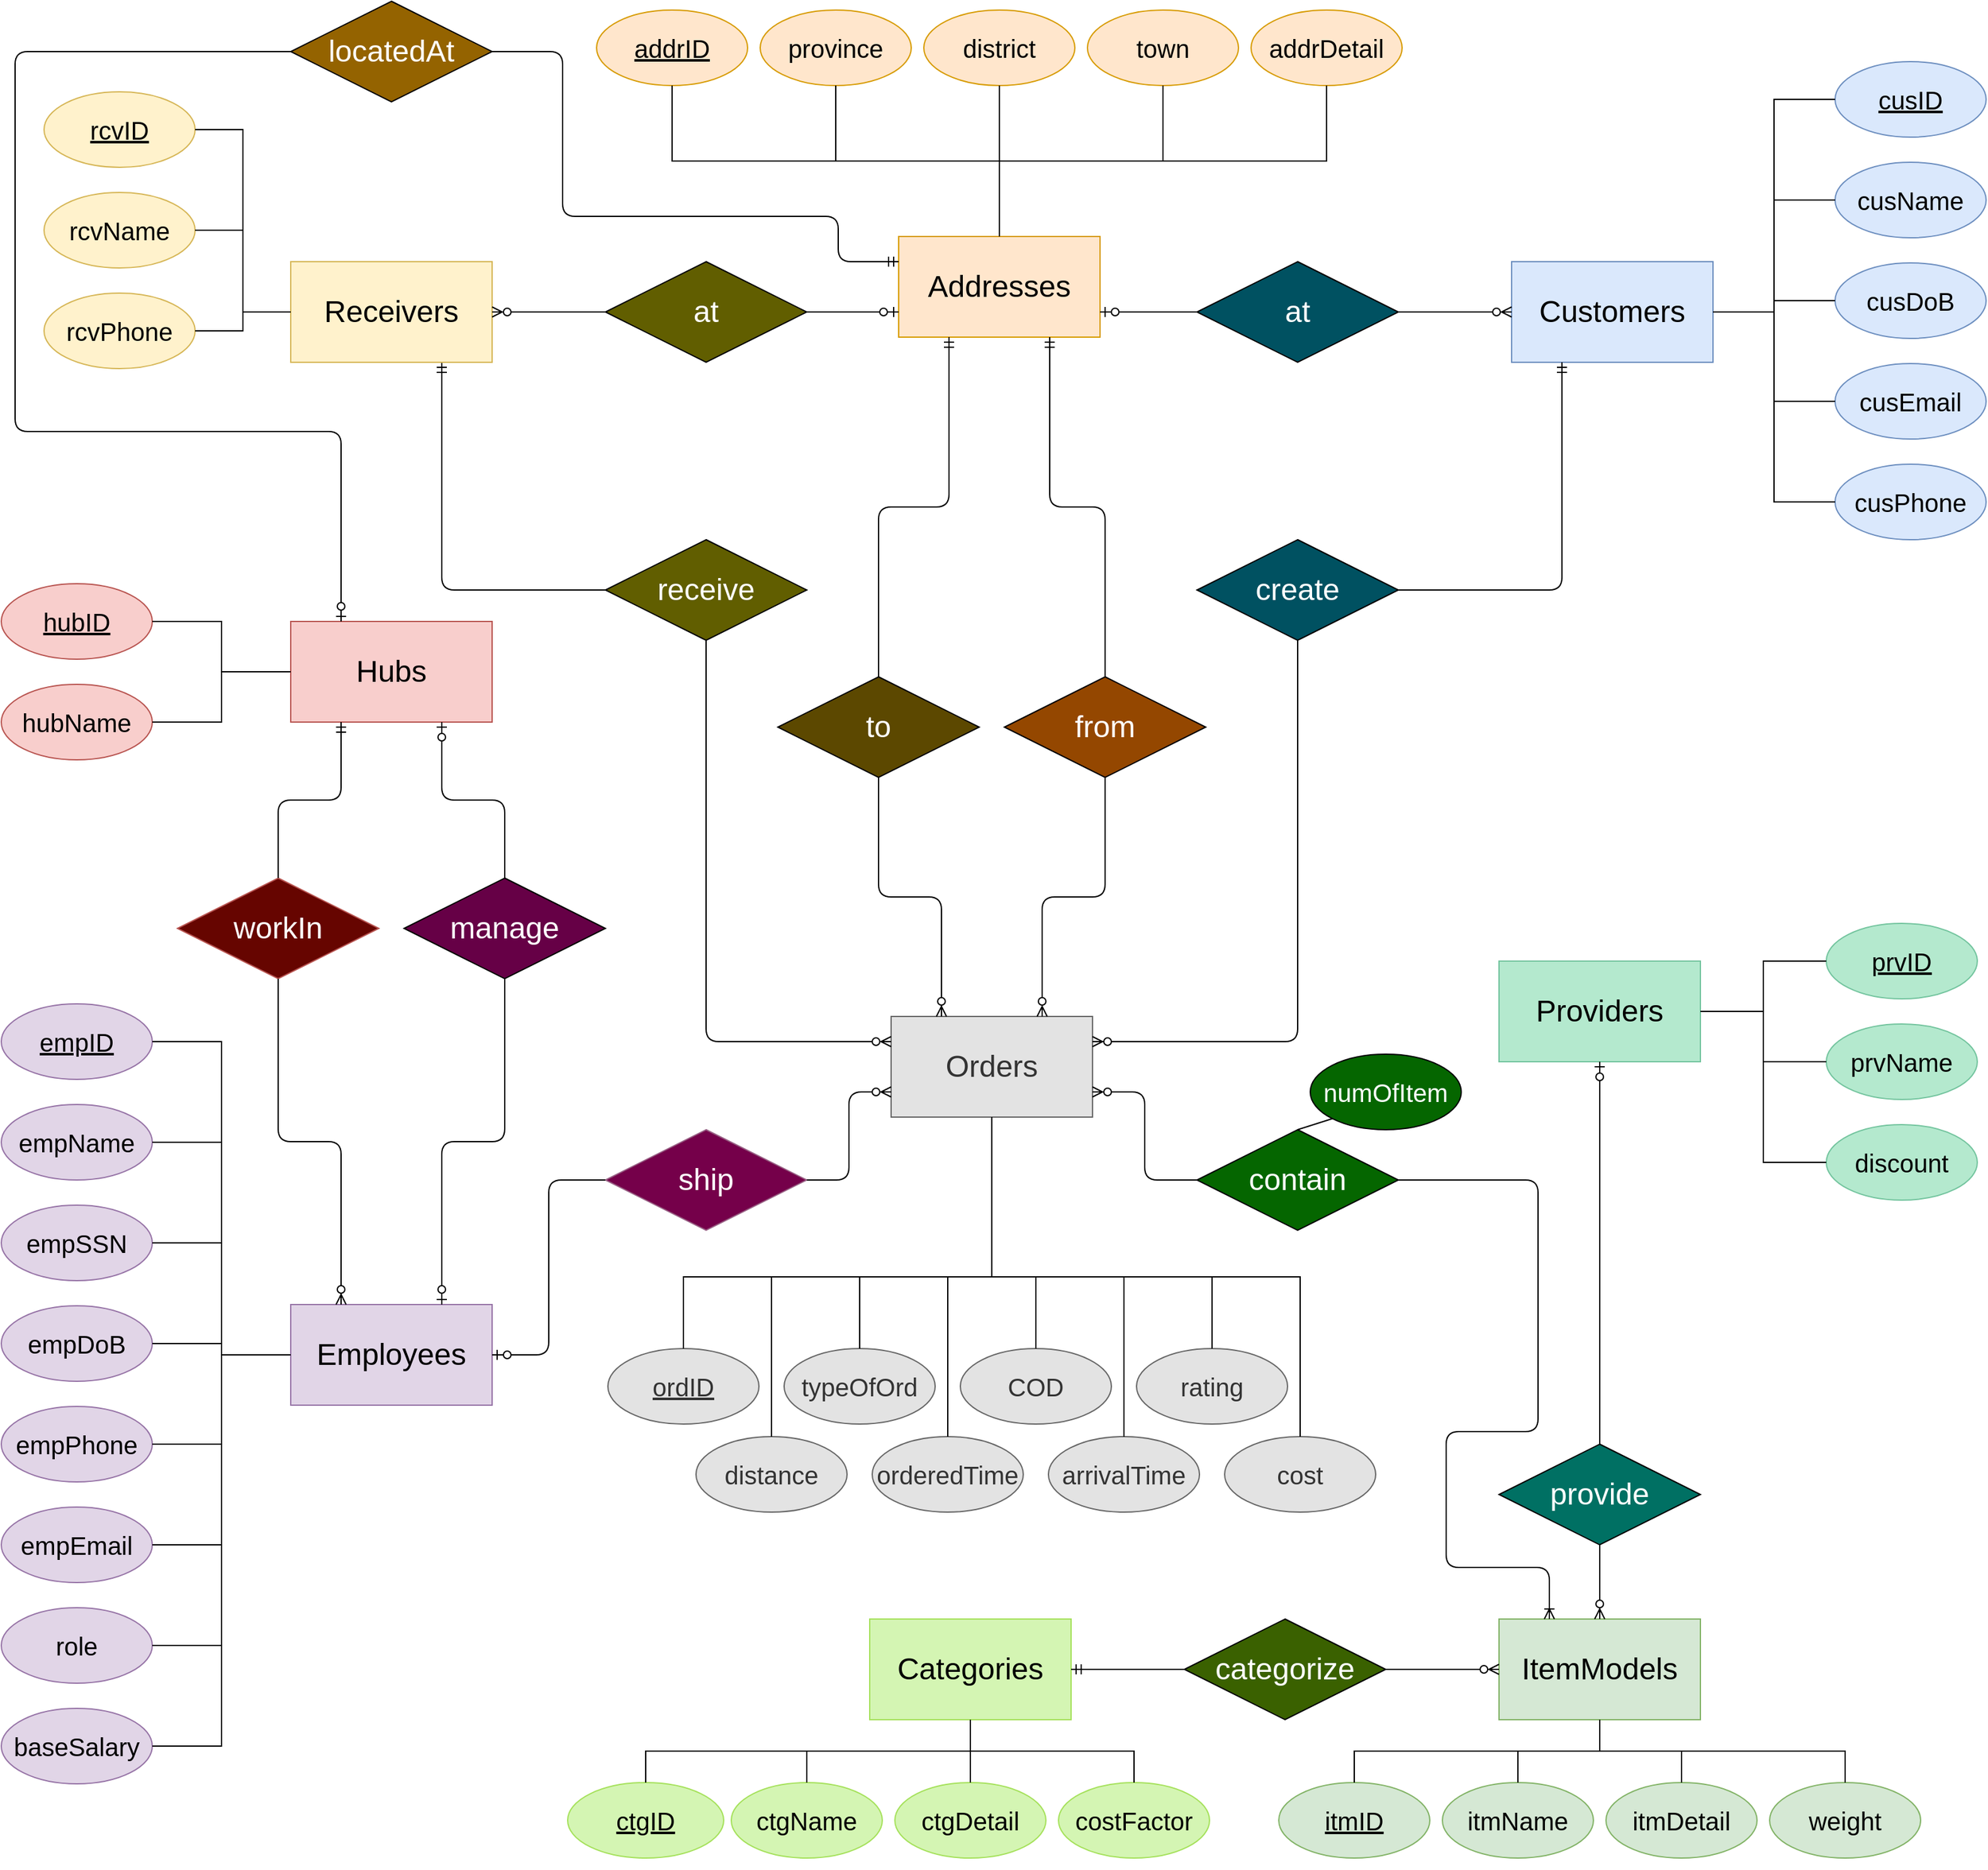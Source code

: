 <mxfile version="24.7.1" type="device">
  <diagram name="Trang-1" id="8pO1eYkl1uxWZ-bhuEgF">
    <mxGraphModel dx="1050" dy="557" grid="0" gridSize="18" guides="1" tooltips="1" connect="1" arrows="1" fold="1" page="1" pageScale="1" pageWidth="1654" pageHeight="2000" math="0" shadow="0">
      <root>
        <mxCell id="0" />
        <mxCell id="1" parent="0" />
        <mxCell id="BjlUL1ZoS8g2QZXqeRwa-2" value="Hubs" style="whiteSpace=wrap;html=1;align=center;fontSize=24;fillColor=#f8cecc;strokeColor=#b85450;" parent="1" vertex="1">
          <mxGeometry x="270" y="646" width="160" height="80" as="geometry" />
        </mxCell>
        <mxCell id="BjlUL1ZoS8g2QZXqeRwa-3" value="Employees" style="whiteSpace=wrap;html=1;align=center;fontSize=24;fillColor=#e1d5e7;strokeColor=#9673a6;" parent="1" vertex="1">
          <mxGeometry x="270" y="1189" width="160" height="80" as="geometry" />
        </mxCell>
        <mxCell id="BjlUL1ZoS8g2QZXqeRwa-5" value="manage" style="shape=rhombus;perimeter=rhombusPerimeter;whiteSpace=wrap;html=1;align=center;fontSize=24;gradientColor=none;fontColor=#ffffff;fillColor=#660046;" parent="1" vertex="1">
          <mxGeometry x="360" y="850" width="160" height="80" as="geometry" />
        </mxCell>
        <mxCell id="BjlUL1ZoS8g2QZXqeRwa-6" value="" style="edgeStyle=orthogonalEdgeStyle;fontSize=18;html=1;endArrow=ERzeroToOne;endFill=1;entryX=0.75;entryY=1;entryDx=0;entryDy=0;exitX=0.5;exitY=0;exitDx=0;exitDy=0;" parent="1" source="BjlUL1ZoS8g2QZXqeRwa-5" target="BjlUL1ZoS8g2QZXqeRwa-2" edge="1">
          <mxGeometry width="100" height="100" relative="1" as="geometry">
            <mxPoint x="346.5" y="183.07" as="sourcePoint" />
            <mxPoint x="485.5" y="399.57" as="targetPoint" />
          </mxGeometry>
        </mxCell>
        <mxCell id="BjlUL1ZoS8g2QZXqeRwa-7" value="workIn" style="shape=rhombus;perimeter=rhombusPerimeter;whiteSpace=wrap;html=1;align=center;fontSize=24;fillColor=#660500;gradientColor=none;strokeColor=#b85450;fontColor=#ffffff;" parent="1" vertex="1">
          <mxGeometry x="180" y="850" width="160" height="80" as="geometry" />
        </mxCell>
        <mxCell id="BjlUL1ZoS8g2QZXqeRwa-8" value="" style="fontSize=18;html=1;endArrow=ERmandOne;entryX=0.25;entryY=1;entryDx=0;entryDy=0;edgeStyle=orthogonalEdgeStyle;" parent="1" source="BjlUL1ZoS8g2QZXqeRwa-7" target="BjlUL1ZoS8g2QZXqeRwa-2" edge="1">
          <mxGeometry width="100" height="100" relative="1" as="geometry">
            <mxPoint x="414.5" y="264.07" as="sourcePoint" />
            <mxPoint x="197.5" y="300.57" as="targetPoint" />
          </mxGeometry>
        </mxCell>
        <mxCell id="BjlUL1ZoS8g2QZXqeRwa-12" value="ship" style="shape=rhombus;perimeter=rhombusPerimeter;whiteSpace=wrap;html=1;align=center;fontSize=24;fillColor=#75004a;gradientColor=none;strokeColor=#996185;fontColor=#ffffff;" parent="1" vertex="1">
          <mxGeometry x="520" y="1050" width="160" height="80" as="geometry" />
        </mxCell>
        <mxCell id="BjlUL1ZoS8g2QZXqeRwa-14" value="Customers" style="whiteSpace=wrap;html=1;align=center;fontSize=24;fillColor=#dae8fc;strokeColor=#6c8ebf;" parent="1" vertex="1">
          <mxGeometry x="1240" y="360" width="160" height="80" as="geometry" />
        </mxCell>
        <mxCell id="BjlUL1ZoS8g2QZXqeRwa-15" value="Orders" style="whiteSpace=wrap;html=1;align=center;fontSize=24;fillColor=#E3E3E3;fontColor=#333333;strokeColor=#666666;" parent="1" vertex="1">
          <mxGeometry x="747" y="960" width="160" height="80" as="geometry" />
        </mxCell>
        <mxCell id="BjlUL1ZoS8g2QZXqeRwa-16" value="Addresses" style="whiteSpace=wrap;html=1;align=center;fontSize=24;fillColor=#ffe6cc;strokeColor=#d79b00;" parent="1" vertex="1">
          <mxGeometry x="753" y="340" width="160" height="80" as="geometry" />
        </mxCell>
        <mxCell id="BjlUL1ZoS8g2QZXqeRwa-20" value="create" style="shape=rhombus;perimeter=rhombusPerimeter;whiteSpace=wrap;html=1;align=center;fontSize=24;fontColor=#ffffff;fillColor=#005161;" parent="1" vertex="1">
          <mxGeometry x="990" y="581" width="160" height="80" as="geometry" />
        </mxCell>
        <mxCell id="BjlUL1ZoS8g2QZXqeRwa-21" value="" style="edgeStyle=orthogonalEdgeStyle;fontSize=18;html=1;endArrow=ERzeroToMany;endFill=1;entryX=1;entryY=0.25;entryDx=0;entryDy=0;exitX=0.5;exitY=1;exitDx=0;exitDy=0;" parent="1" source="BjlUL1ZoS8g2QZXqeRwa-20" target="BjlUL1ZoS8g2QZXqeRwa-15" edge="1">
          <mxGeometry width="100" height="100" relative="1" as="geometry">
            <mxPoint x="493" y="549" as="sourcePoint" />
            <mxPoint x="593" y="449" as="targetPoint" />
          </mxGeometry>
        </mxCell>
        <mxCell id="BjlUL1ZoS8g2QZXqeRwa-27" value="" style="edgeStyle=orthogonalEdgeStyle;fontSize=18;html=1;endArrow=ERmandOne;entryX=0.75;entryY=1;entryDx=0;entryDy=0;exitX=0;exitY=0.5;exitDx=0;exitDy=0;" parent="1" source="-ahUYatLtjjFVaJBWNnS-8" target="-ahUYatLtjjFVaJBWNnS-10" edge="1">
          <mxGeometry width="100" height="100" relative="1" as="geometry">
            <mxPoint x="936" y="592" as="sourcePoint" />
            <mxPoint x="936" y="605" as="targetPoint" />
          </mxGeometry>
        </mxCell>
        <mxCell id="BjlUL1ZoS8g2QZXqeRwa-31" value="from" style="shape=rhombus;perimeter=rhombusPerimeter;whiteSpace=wrap;html=1;align=center;fontSize=24;fontColor=#ffffff;fillColor=#944700;" parent="1" vertex="1">
          <mxGeometry x="837" y="690" width="160" height="80" as="geometry" />
        </mxCell>
        <mxCell id="BjlUL1ZoS8g2QZXqeRwa-33" value="to" style="shape=rhombus;perimeter=rhombusPerimeter;whiteSpace=wrap;html=1;align=center;fontSize=24;fontColor=#ffffff;fillColor=#5c4800;" parent="1" vertex="1">
          <mxGeometry x="657" y="690" width="160" height="80" as="geometry" />
        </mxCell>
        <mxCell id="BjlUL1ZoS8g2QZXqeRwa-36" value="" style="edgeStyle=orthogonalEdgeStyle;fontSize=18;html=1;endArrow=ERzeroToMany;endFill=1;entryX=0.75;entryY=0;entryDx=0;entryDy=0;exitX=0.5;exitY=1;exitDx=0;exitDy=0;" parent="1" source="BjlUL1ZoS8g2QZXqeRwa-31" target="BjlUL1ZoS8g2QZXqeRwa-15" edge="1">
          <mxGeometry width="100" height="100" relative="1" as="geometry">
            <mxPoint x="396" y="522" as="sourcePoint" />
            <mxPoint x="506" y="478" as="targetPoint" />
          </mxGeometry>
        </mxCell>
        <mxCell id="BjlUL1ZoS8g2QZXqeRwa-37" value="" style="edgeStyle=orthogonalEdgeStyle;fontSize=18;html=1;endArrow=ERzeroToMany;endFill=1;exitX=0.5;exitY=1;exitDx=0;exitDy=0;entryX=0.25;entryY=0;entryDx=0;entryDy=0;" parent="1" source="BjlUL1ZoS8g2QZXqeRwa-33" target="BjlUL1ZoS8g2QZXqeRwa-15" edge="1">
          <mxGeometry width="100" height="100" relative="1" as="geometry">
            <mxPoint x="424" y="560" as="sourcePoint" />
            <mxPoint x="674" y="621" as="targetPoint" />
          </mxGeometry>
        </mxCell>
        <mxCell id="BjlUL1ZoS8g2QZXqeRwa-40" value="" style="edgeStyle=orthogonalEdgeStyle;fontSize=18;html=1;endArrow=ERmandOne;exitX=0.5;exitY=0;exitDx=0;exitDy=0;entryX=0.25;entryY=1;entryDx=0;entryDy=0;" parent="1" source="BjlUL1ZoS8g2QZXqeRwa-33" target="BjlUL1ZoS8g2QZXqeRwa-16" edge="1">
          <mxGeometry width="100" height="100" relative="1" as="geometry">
            <mxPoint x="330.5" y="641.07" as="sourcePoint" />
            <mxPoint x="212.5" y="674.57" as="targetPoint" />
          </mxGeometry>
        </mxCell>
        <mxCell id="BjlUL1ZoS8g2QZXqeRwa-41" value="" style="edgeStyle=orthogonalEdgeStyle;fontSize=18;html=1;endArrow=ERmandOne;exitX=0.5;exitY=0;exitDx=0;exitDy=0;entryX=0.75;entryY=1;entryDx=0;entryDy=0;" parent="1" source="BjlUL1ZoS8g2QZXqeRwa-31" target="BjlUL1ZoS8g2QZXqeRwa-16" edge="1">
          <mxGeometry width="100" height="100" relative="1" as="geometry">
            <mxPoint x="267.5" y="568.07" as="sourcePoint" />
            <mxPoint x="208.5" y="672.57" as="targetPoint" />
          </mxGeometry>
        </mxCell>
        <mxCell id="BjlUL1ZoS8g2QZXqeRwa-55" value="" style="edgeStyle=orthogonalEdgeStyle;fontSize=18;html=1;endArrow=ERmandOne;entryX=0.25;entryY=1;entryDx=0;entryDy=0;exitX=1;exitY=0.5;exitDx=0;exitDy=0;" parent="1" source="BjlUL1ZoS8g2QZXqeRwa-20" target="BjlUL1ZoS8g2QZXqeRwa-14" edge="1">
          <mxGeometry width="100" height="100" relative="1" as="geometry">
            <mxPoint x="854" y="431" as="sourcePoint" />
            <mxPoint x="1005" y="451" as="targetPoint" />
          </mxGeometry>
        </mxCell>
        <mxCell id="BjlUL1ZoS8g2QZXqeRwa-56" value="" style="edgeStyle=orthogonalEdgeStyle;fontSize=18;html=1;endArrow=ERzeroToMany;entryX=0;entryY=0.25;entryDx=0;entryDy=0;exitX=0.5;exitY=1;exitDx=0;exitDy=0;endFill=0;" parent="1" source="-ahUYatLtjjFVaJBWNnS-8" target="BjlUL1ZoS8g2QZXqeRwa-15" edge="1">
          <mxGeometry width="100" height="100" relative="1" as="geometry">
            <mxPoint x="887" y="493" as="sourcePoint" />
            <mxPoint x="634" y="526" as="targetPoint" />
          </mxGeometry>
        </mxCell>
        <mxCell id="BjlUL1ZoS8g2QZXqeRwa-67" value="empID" style="ellipse;whiteSpace=wrap;html=1;align=center;fontStyle=4;fontSize=20;fillColor=#e1d5e7;strokeColor=#9673a6;" parent="1" vertex="1">
          <mxGeometry x="40" y="950" width="120" height="60" as="geometry" />
        </mxCell>
        <mxCell id="BjlUL1ZoS8g2QZXqeRwa-68" value="empName" style="ellipse;whiteSpace=wrap;html=1;align=center;fontSize=20;fillColor=#e1d5e7;strokeColor=#9673a6;" parent="1" vertex="1">
          <mxGeometry x="40" y="1030" width="120" height="60" as="geometry" />
        </mxCell>
        <mxCell id="BjlUL1ZoS8g2QZXqeRwa-69" value="empEmail" style="ellipse;whiteSpace=wrap;html=1;align=center;fontSize=20;fillColor=#e1d5e7;strokeColor=#9673a6;" parent="1" vertex="1">
          <mxGeometry x="40" y="1350" width="120" height="60" as="geometry" />
        </mxCell>
        <mxCell id="BjlUL1ZoS8g2QZXqeRwa-71" value="empPhone" style="ellipse;whiteSpace=wrap;html=1;align=center;fontSize=20;fillColor=#e1d5e7;strokeColor=#9673a6;" parent="1" vertex="1">
          <mxGeometry x="40" y="1270" width="120" height="60" as="geometry" />
        </mxCell>
        <mxCell id="BjlUL1ZoS8g2QZXqeRwa-72" value="empDoB" style="ellipse;whiteSpace=wrap;html=1;align=center;fontSize=20;fillColor=#e1d5e7;strokeColor=#9673a6;" parent="1" vertex="1">
          <mxGeometry x="40" y="1190" width="120" height="60" as="geometry" />
        </mxCell>
        <mxCell id="BjlUL1ZoS8g2QZXqeRwa-73" value="empSSN" style="ellipse;whiteSpace=wrap;html=1;align=center;fontSize=20;fillColor=#e1d5e7;strokeColor=#9673a6;" parent="1" vertex="1">
          <mxGeometry x="40" y="1110" width="120" height="60" as="geometry" />
        </mxCell>
        <mxCell id="BjlUL1ZoS8g2QZXqeRwa-77" style="edgeStyle=orthogonalEdgeStyle;orthogonalLoop=1;jettySize=auto;html=1;exitX=0.5;exitY=1;exitDx=0;exitDy=0;fontSize=18;" parent="1" edge="1">
          <mxGeometry relative="1" as="geometry">
            <mxPoint x="1418" y="392" as="sourcePoint" />
            <mxPoint x="1418" y="392" as="targetPoint" />
          </mxGeometry>
        </mxCell>
        <mxCell id="BjlUL1ZoS8g2QZXqeRwa-81" value="cusID" style="ellipse;whiteSpace=wrap;html=1;align=center;fontStyle=4;fontSize=20;fillColor=#dae8fc;strokeColor=#6c8ebf;" parent="1" vertex="1">
          <mxGeometry x="1497" y="201" width="120" height="60" as="geometry" />
        </mxCell>
        <mxCell id="BjlUL1ZoS8g2QZXqeRwa-82" value="cusPhone" style="ellipse;whiteSpace=wrap;html=1;align=center;fontSize=20;fillColor=#dae8fc;strokeColor=#6c8ebf;" parent="1" vertex="1">
          <mxGeometry x="1497" y="521" width="120" height="60" as="geometry" />
        </mxCell>
        <mxCell id="BjlUL1ZoS8g2QZXqeRwa-83" value="cusDoB" style="ellipse;whiteSpace=wrap;html=1;align=center;fontSize=20;fillColor=#dae8fc;strokeColor=#6c8ebf;" parent="1" vertex="1">
          <mxGeometry x="1497" y="361" width="120" height="60" as="geometry" />
        </mxCell>
        <mxCell id="BjlUL1ZoS8g2QZXqeRwa-84" value="cusName" style="ellipse;whiteSpace=wrap;html=1;align=center;fontSize=20;fillColor=#dae8fc;strokeColor=#6c8ebf;" parent="1" vertex="1">
          <mxGeometry x="1497" y="281" width="120" height="60" as="geometry" />
        </mxCell>
        <mxCell id="BjlUL1ZoS8g2QZXqeRwa-85" style="edgeStyle=orthogonalEdgeStyle;orthogonalLoop=1;jettySize=auto;html=1;exitX=0.5;exitY=1;exitDx=0;exitDy=0;fontSize=18;" parent="1" source="BjlUL1ZoS8g2QZXqeRwa-83" target="BjlUL1ZoS8g2QZXqeRwa-83" edge="1">
          <mxGeometry relative="1" as="geometry" />
        </mxCell>
        <mxCell id="BjlUL1ZoS8g2QZXqeRwa-94" value="addrID" style="ellipse;whiteSpace=wrap;html=1;align=center;fontStyle=4;fontSize=20;strokeWidth=1;fillColor=#ffe6cc;strokeColor=#d79b00;" parent="1" vertex="1">
          <mxGeometry x="513" y="160" width="120" height="60" as="geometry" />
        </mxCell>
        <mxCell id="BjlUL1ZoS8g2QZXqeRwa-95" value="town" style="ellipse;whiteSpace=wrap;html=1;align=center;fontSize=20;strokeWidth=1;fillColor=#ffe6cc;strokeColor=#d79b00;" parent="1" vertex="1">
          <mxGeometry x="903" y="160" width="120" height="60" as="geometry" />
        </mxCell>
        <mxCell id="BjlUL1ZoS8g2QZXqeRwa-96" value="province" style="ellipse;whiteSpace=wrap;html=1;align=center;fontSize=20;strokeWidth=1;fillColor=#ffe6cc;strokeColor=#d79b00;" parent="1" vertex="1">
          <mxGeometry x="643" y="160" width="120" height="60" as="geometry" />
        </mxCell>
        <mxCell id="BjlUL1ZoS8g2QZXqeRwa-98" value="addrDetail" style="ellipse;whiteSpace=wrap;html=1;align=center;fontSize=20;strokeWidth=1;fillColor=#ffe6cc;strokeColor=#d79b00;" parent="1" vertex="1">
          <mxGeometry x="1033" y="160" width="120" height="60" as="geometry" />
        </mxCell>
        <mxCell id="BjlUL1ZoS8g2QZXqeRwa-99" value="district" style="ellipse;whiteSpace=wrap;html=1;align=center;fontSize=20;strokeWidth=1;fillColor=#ffe6cc;strokeColor=#d79b00;" parent="1" vertex="1">
          <mxGeometry x="773" y="160" width="120" height="60" as="geometry" />
        </mxCell>
        <mxCell id="-ahUYatLtjjFVaJBWNnS-1" value="" style="edgeStyle=orthogonalEdgeStyle;fontSize=12;html=1;endArrow=ERzeroToMany;endFill=1;rounded=1;entryX=0;entryY=0.75;entryDx=0;entryDy=0;exitX=1;exitY=0.5;exitDx=0;exitDy=0;curved=0;" parent="1" source="BjlUL1ZoS8g2QZXqeRwa-12" target="BjlUL1ZoS8g2QZXqeRwa-15" edge="1">
          <mxGeometry width="100" height="100" relative="1" as="geometry">
            <mxPoint x="431" y="546" as="sourcePoint" />
            <mxPoint x="531" y="446" as="targetPoint" />
          </mxGeometry>
        </mxCell>
        <mxCell id="-ahUYatLtjjFVaJBWNnS-2" value="" style="edgeStyle=orthogonalEdgeStyle;fontSize=12;html=1;endArrow=ERmandOne;rounded=1;entryX=0;entryY=0.25;entryDx=0;entryDy=0;exitX=1;exitY=0.5;exitDx=0;exitDy=0;curved=0;" parent="1" source="-ahUYatLtjjFVaJBWNnS-4" target="BjlUL1ZoS8g2QZXqeRwa-16" edge="1">
          <mxGeometry width="100" height="100" relative="1" as="geometry">
            <mxPoint x="159.5" y="395.57" as="sourcePoint" />
            <mxPoint x="336.5" y="179.57" as="targetPoint" />
            <Array as="points">
              <mxPoint x="486" y="193" />
              <mxPoint x="486" y="324" />
              <mxPoint x="705" y="324" />
              <mxPoint x="705" y="360" />
            </Array>
          </mxGeometry>
        </mxCell>
        <mxCell id="-ahUYatLtjjFVaJBWNnS-4" value="locatedAt" style="shape=rhombus;perimeter=rhombusPerimeter;whiteSpace=wrap;html=1;align=center;fontSize=24;fillColor=#946300;strokeColor=#000000;fontColor=#ffffff;" parent="1" vertex="1">
          <mxGeometry x="270" y="153" width="160" height="80" as="geometry" />
        </mxCell>
        <mxCell id="-ahUYatLtjjFVaJBWNnS-5" value="" style="edgeStyle=orthogonalEdgeStyle;fontSize=12;html=1;endArrow=ERzeroToOne;endFill=1;rounded=1;exitX=0;exitY=0.5;exitDx=0;exitDy=0;entryX=0.25;entryY=0;entryDx=0;entryDy=0;curved=0;" parent="1" source="-ahUYatLtjjFVaJBWNnS-4" target="BjlUL1ZoS8g2QZXqeRwa-2" edge="1">
          <mxGeometry width="100" height="100" relative="1" as="geometry">
            <mxPoint x="457.5" y="484.57" as="sourcePoint" />
            <mxPoint x="168.5" y="194.57" as="targetPoint" />
            <Array as="points">
              <mxPoint x="51" y="193" />
              <mxPoint x="51" y="495" />
              <mxPoint x="310" y="495" />
            </Array>
          </mxGeometry>
        </mxCell>
        <mxCell id="-ahUYatLtjjFVaJBWNnS-6" value="contain" style="shape=rhombus;perimeter=rhombusPerimeter;whiteSpace=wrap;html=1;align=center;fontSize=24;fillColor=#056600;gradientColor=none;strokeColor=#000000;fontColor=#ffffff;" parent="1" vertex="1">
          <mxGeometry x="990" y="1050" width="160" height="80" as="geometry" />
        </mxCell>
        <mxCell id="-ahUYatLtjjFVaJBWNnS-8" value="receive" style="shape=rhombus;perimeter=rhombusPerimeter;whiteSpace=wrap;html=1;align=center;fontSize=24;fillColor=#615e00;fontColor=#ffffff;" parent="1" vertex="1">
          <mxGeometry x="520" y="581" width="160" height="80" as="geometry" />
        </mxCell>
        <mxCell id="-ahUYatLtjjFVaJBWNnS-9" value="ItemModels" style="whiteSpace=wrap;html=1;align=center;fontSize=24;fillColor=#d5e8d4;strokeColor=#82b366;" parent="1" vertex="1">
          <mxGeometry x="1230" y="1439" width="160" height="80" as="geometry" />
        </mxCell>
        <mxCell id="-ahUYatLtjjFVaJBWNnS-10" value="Receivers" style="whiteSpace=wrap;html=1;align=center;fontSize=24;fillColor=#fff2cc;strokeColor=#d6b656;" parent="1" vertex="1">
          <mxGeometry x="270" y="360" width="160" height="80" as="geometry" />
        </mxCell>
        <mxCell id="-ahUYatLtjjFVaJBWNnS-11" value="" style="edgeStyle=orthogonalEdgeStyle;fontSize=12;html=1;endArrow=ERoneToMany;rounded=1;exitX=1;exitY=0.5;exitDx=0;exitDy=0;curved=0;entryX=0.25;entryY=0;entryDx=0;entryDy=0;" parent="1" source="-ahUYatLtjjFVaJBWNnS-6" target="-ahUYatLtjjFVaJBWNnS-9" edge="1">
          <mxGeometry width="100" height="100" relative="1" as="geometry">
            <mxPoint x="479" y="417" as="sourcePoint" />
            <mxPoint x="795" y="545" as="targetPoint" />
            <Array as="points">
              <mxPoint x="1261" y="1290" />
              <mxPoint x="1188" y="1290" />
              <mxPoint x="1188" y="1398" />
              <mxPoint x="1270" y="1398" />
            </Array>
          </mxGeometry>
        </mxCell>
        <mxCell id="-ahUYatLtjjFVaJBWNnS-13" value="Providers" style="whiteSpace=wrap;html=1;align=center;fontSize=24;fillColor=#B4E9CE;strokeColor=#73C49E;" parent="1" vertex="1">
          <mxGeometry x="1230" y="916" width="160" height="80" as="geometry" />
        </mxCell>
        <mxCell id="-ahUYatLtjjFVaJBWNnS-15" value="provide" style="shape=rhombus;perimeter=rhombusPerimeter;whiteSpace=wrap;html=1;align=center;fontSize=24;fontColor=#ffffff;fillColor=#007063;" parent="1" vertex="1">
          <mxGeometry x="1230" y="1300" width="160" height="80" as="geometry" />
        </mxCell>
        <mxCell id="-ahUYatLtjjFVaJBWNnS-16" value="" style="edgeStyle=orthogonalEdgeStyle;fontSize=12;html=1;endArrow=ERzeroToMany;endFill=1;rounded=1;entryX=0.5;entryY=0;entryDx=0;entryDy=0;exitX=0.5;exitY=1;exitDx=0;exitDy=0;curved=0;" parent="1" source="-ahUYatLtjjFVaJBWNnS-15" target="-ahUYatLtjjFVaJBWNnS-9" edge="1">
          <mxGeometry width="100" height="100" relative="1" as="geometry">
            <mxPoint x="479" y="559" as="sourcePoint" />
            <mxPoint x="579" y="459" as="targetPoint" />
          </mxGeometry>
        </mxCell>
        <mxCell id="-ahUYatLtjjFVaJBWNnS-18" value="hubID" style="ellipse;whiteSpace=wrap;html=1;align=center;fontStyle=4;fontSize=20;strokeWidth=1;fillColor=#f8cecc;strokeColor=#b85450;" parent="1" vertex="1">
          <mxGeometry x="40" y="616" width="120" height="60" as="geometry" />
        </mxCell>
        <mxCell id="-ahUYatLtjjFVaJBWNnS-19" value="hubName" style="ellipse;whiteSpace=wrap;html=1;align=center;fontSize=20;strokeWidth=1;fillColor=#f8cecc;strokeColor=#b85450;" parent="1" vertex="1">
          <mxGeometry x="40" y="696" width="120" height="60" as="geometry" />
        </mxCell>
        <mxCell id="-ahUYatLtjjFVaJBWNnS-22" value="categorize" style="shape=rhombus;perimeter=rhombusPerimeter;whiteSpace=wrap;html=1;align=center;fontSize=24;fillColor=#3a6100;fontColor=#ffffff;" parent="1" vertex="1">
          <mxGeometry x="980" y="1439" width="160" height="80" as="geometry" />
        </mxCell>
        <mxCell id="-ahUYatLtjjFVaJBWNnS-23" value="Categories" style="whiteSpace=wrap;html=1;align=center;fontSize=24;fillColor=#d4f5b3;strokeColor=#A5E15B;" parent="1" vertex="1">
          <mxGeometry x="730" y="1439" width="160" height="80" as="geometry" />
        </mxCell>
        <mxCell id="-ahUYatLtjjFVaJBWNnS-24" value="" style="edgeStyle=orthogonalEdgeStyle;fontSize=12;html=1;endArrow=ERzeroToMany;endFill=1;rounded=1;entryX=0;entryY=0.5;entryDx=0;entryDy=0;exitX=1;exitY=0.5;exitDx=0;exitDy=0;curved=0;" parent="1" source="-ahUYatLtjjFVaJBWNnS-22" target="-ahUYatLtjjFVaJBWNnS-9" edge="1">
          <mxGeometry width="100" height="100" relative="1" as="geometry">
            <mxPoint x="503" y="125" as="sourcePoint" />
            <mxPoint x="603" y="25" as="targetPoint" />
          </mxGeometry>
        </mxCell>
        <mxCell id="-ahUYatLtjjFVaJBWNnS-25" value="" style="edgeStyle=orthogonalEdgeStyle;fontSize=12;html=1;endArrow=ERmandOne;rounded=1;entryX=1;entryY=0.5;entryDx=0;entryDy=0;exitX=0;exitY=0.5;exitDx=0;exitDy=0;" parent="1" source="-ahUYatLtjjFVaJBWNnS-22" target="-ahUYatLtjjFVaJBWNnS-23" edge="1">
          <mxGeometry width="100" height="100" relative="1" as="geometry">
            <mxPoint x="503" y="268" as="sourcePoint" />
            <mxPoint x="603" y="168" as="targetPoint" />
          </mxGeometry>
        </mxCell>
        <mxCell id="-ahUYatLtjjFVaJBWNnS-28" value="cusEmail" style="ellipse;whiteSpace=wrap;html=1;align=center;fontSize=20;fillColor=#dae8fc;strokeColor=#6c8ebf;" parent="1" vertex="1">
          <mxGeometry x="1497" y="441" width="120" height="60" as="geometry" />
        </mxCell>
        <mxCell id="-ahUYatLtjjFVaJBWNnS-38" value="rcvID" style="ellipse;whiteSpace=wrap;html=1;align=center;fontStyle=4;fontSize=20;strokeWidth=1;fillColor=#fff2cc;strokeColor=#d6b656;" parent="1" vertex="1">
          <mxGeometry x="74" y="225" width="120" height="60" as="geometry" />
        </mxCell>
        <mxCell id="-ahUYatLtjjFVaJBWNnS-39" value="rcvName" style="ellipse;whiteSpace=wrap;html=1;align=center;fontSize=20;strokeWidth=1;fillColor=#fff2cc;strokeColor=#d6b656;" parent="1" vertex="1">
          <mxGeometry x="74" y="305" width="120" height="60" as="geometry" />
        </mxCell>
        <mxCell id="-ahUYatLtjjFVaJBWNnS-42" value="prvID" style="ellipse;whiteSpace=wrap;html=1;align=center;fontStyle=4;fontSize=20;fillColor=#B4E9CE;strokeColor=#73C49E;" parent="1" vertex="1">
          <mxGeometry x="1490" y="886" width="120" height="60" as="geometry" />
        </mxCell>
        <mxCell id="-ahUYatLtjjFVaJBWNnS-43" value="prvName" style="ellipse;whiteSpace=wrap;html=1;align=center;fontSize=20;fillColor=#B4E9CE;strokeColor=#73C49E;" parent="1" vertex="1">
          <mxGeometry x="1490" y="966" width="120" height="60" as="geometry" />
        </mxCell>
        <mxCell id="-ahUYatLtjjFVaJBWNnS-46" value="ctgID" style="ellipse;whiteSpace=wrap;html=1;align=center;fontStyle=4;fontSize=20;fillColor=#D4F5B3;strokeColor=#A5E15B;" parent="1" vertex="1">
          <mxGeometry x="490" y="1569" width="124" height="60" as="geometry" />
        </mxCell>
        <mxCell id="-ahUYatLtjjFVaJBWNnS-47" value="ctgName" style="ellipse;whiteSpace=wrap;html=1;align=center;fontSize=20;fillColor=#D4F5B3;strokeColor=#A5E15B;" parent="1" vertex="1">
          <mxGeometry x="620" y="1569" width="120" height="60" as="geometry" />
        </mxCell>
        <mxCell id="-ahUYatLtjjFVaJBWNnS-48" value="ctgDetail" style="ellipse;whiteSpace=wrap;html=1;align=center;fontSize=20;fillColor=#D4F5B3;strokeColor=#A5E15B;" parent="1" vertex="1">
          <mxGeometry x="750" y="1569" width="120" height="60" as="geometry" />
        </mxCell>
        <mxCell id="-ahUYatLtjjFVaJBWNnS-49" style="edgeStyle=orthogonalEdgeStyle;orthogonalLoop=1;jettySize=auto;html=1;exitX=0.5;exitY=1;exitDx=0;exitDy=0;fontSize=18;" parent="1" source="-ahUYatLtjjFVaJBWNnS-47" target="-ahUYatLtjjFVaJBWNnS-47" edge="1">
          <mxGeometry relative="1" as="geometry" />
        </mxCell>
        <mxCell id="-ahUYatLtjjFVaJBWNnS-53" value="itmID" style="ellipse;whiteSpace=wrap;html=1;align=center;fontStyle=4;fontSize=20;fillColor=#d5e8d4;strokeColor=#82b366;" parent="1" vertex="1">
          <mxGeometry x="1055" y="1569" width="120" height="60" as="geometry" />
        </mxCell>
        <mxCell id="-ahUYatLtjjFVaJBWNnS-54" value="itmName" style="ellipse;whiteSpace=wrap;html=1;align=center;fontSize=20;fillColor=#d5e8d4;strokeColor=#82b366;" parent="1" vertex="1">
          <mxGeometry x="1185" y="1569" width="120" height="60" as="geometry" />
        </mxCell>
        <mxCell id="-ahUYatLtjjFVaJBWNnS-55" value="weight" style="ellipse;whiteSpace=wrap;html=1;align=center;fontSize=20;fillColor=#d5e8d4;strokeColor=#82b366;" parent="1" vertex="1">
          <mxGeometry x="1445" y="1569" width="120" height="60" as="geometry" />
        </mxCell>
        <mxCell id="-ahUYatLtjjFVaJBWNnS-56" value="itmDetail" style="ellipse;whiteSpace=wrap;html=1;align=center;fontSize=20;fillColor=#d5e8d4;strokeColor=#82b366;" parent="1" vertex="1">
          <mxGeometry x="1315" y="1569" width="120" height="60" as="geometry" />
        </mxCell>
        <mxCell id="-ahUYatLtjjFVaJBWNnS-57" style="edgeStyle=orthogonalEdgeStyle;orthogonalLoop=1;jettySize=auto;html=1;exitX=0.5;exitY=1;exitDx=0;exitDy=0;fontSize=18;" parent="1" source="-ahUYatLtjjFVaJBWNnS-55" target="-ahUYatLtjjFVaJBWNnS-55" edge="1">
          <mxGeometry relative="1" as="geometry" />
        </mxCell>
        <mxCell id="-ahUYatLtjjFVaJBWNnS-74" value="ordID" style="ellipse;whiteSpace=wrap;html=1;align=center;fontStyle=4;fontSize=20;fillColor=#E3E3E3;fontColor=#333333;strokeColor=#666666;" parent="1" vertex="1">
          <mxGeometry x="522" y="1224" width="120" height="60" as="geometry" />
        </mxCell>
        <mxCell id="-ahUYatLtjjFVaJBWNnS-75" value="typeOfOrd" style="ellipse;whiteSpace=wrap;html=1;align=center;fontSize=20;fillColor=#E3E3E3;fontColor=#333333;strokeColor=#666666;" parent="1" vertex="1">
          <mxGeometry x="662" y="1224" width="120" height="60" as="geometry" />
        </mxCell>
        <mxCell id="-ahUYatLtjjFVaJBWNnS-76" value="COD" style="ellipse;whiteSpace=wrap;html=1;align=center;fontSize=20;fillColor=#E3E3E3;fontColor=#333333;strokeColor=#666666;" parent="1" vertex="1">
          <mxGeometry x="802" y="1224" width="120" height="60" as="geometry" />
        </mxCell>
        <mxCell id="-ahUYatLtjjFVaJBWNnS-77" style="edgeStyle=orthogonalEdgeStyle;orthogonalLoop=1;jettySize=auto;html=1;exitX=0.5;exitY=1;exitDx=0;exitDy=0;fontSize=18;" parent="1" edge="1">
          <mxGeometry relative="1" as="geometry">
            <mxPoint x="820" y="833" as="sourcePoint" />
            <mxPoint x="820" y="833" as="targetPoint" />
          </mxGeometry>
        </mxCell>
        <mxCell id="-ahUYatLtjjFVaJBWNnS-78" value="distance" style="ellipse;whiteSpace=wrap;html=1;align=center;fontSize=20;fillColor=#E3E3E3;fontColor=#333333;strokeColor=#666666;" parent="1" vertex="1">
          <mxGeometry x="592" y="1294" width="120" height="60" as="geometry" />
        </mxCell>
        <mxCell id="-ahUYatLtjjFVaJBWNnS-79" value="orderedTime" style="ellipse;whiteSpace=wrap;html=1;align=center;fontSize=20;fillColor=#E3E3E3;fontColor=#333333;strokeColor=#666666;" parent="1" vertex="1">
          <mxGeometry x="732" y="1294" width="120" height="60" as="geometry" />
        </mxCell>
        <mxCell id="ZGb5kt85dkXXkffIUNiy-2" value="arrivalTime" style="ellipse;whiteSpace=wrap;html=1;align=center;fontSize=20;fillColor=#E3E3E3;fontColor=#333333;strokeColor=#666666;" parent="1" vertex="1">
          <mxGeometry x="872" y="1294" width="120" height="60" as="geometry" />
        </mxCell>
        <mxCell id="ZGb5kt85dkXXkffIUNiy-6" value="rcvPhone" style="ellipse;whiteSpace=wrap;html=1;align=center;fontSize=20;strokeWidth=1;fillColor=#fff2cc;strokeColor=#d6b656;" parent="1" vertex="1">
          <mxGeometry x="74" y="385" width="120" height="60" as="geometry" />
        </mxCell>
        <mxCell id="4po5fHNi0zAmzzgOi-yU-3" value="numOfItem" style="ellipse;whiteSpace=wrap;html=1;align=center;fontSize=20;fillColor=#056600;strokeColor=#000000;fontColor=#ffffff;" parent="1" vertex="1">
          <mxGeometry x="1080" y="990" width="120" height="60" as="geometry" />
        </mxCell>
        <mxCell id="4po5fHNi0zAmzzgOi-yU-6" value="" style="edgeStyle=orthogonalEdgeStyle;fontSize=18;html=1;endArrow=ERzeroToMany;entryX=1;entryY=0.75;entryDx=0;entryDy=0;exitX=0;exitY=0.5;exitDx=0;exitDy=0;endFill=0;" parent="1" source="-ahUYatLtjjFVaJBWNnS-6" target="BjlUL1ZoS8g2QZXqeRwa-15" edge="1">
          <mxGeometry width="100" height="100" relative="1" as="geometry">
            <mxPoint x="720" y="463" as="sourcePoint" />
            <mxPoint x="588" y="415" as="targetPoint" />
          </mxGeometry>
        </mxCell>
        <mxCell id="4po5fHNi0zAmzzgOi-yU-7" value="" style="endArrow=none;html=1;rounded=0;entryX=0;entryY=1;entryDx=0;entryDy=0;exitX=0.5;exitY=0;exitDx=0;exitDy=0;" parent="1" source="-ahUYatLtjjFVaJBWNnS-6" target="4po5fHNi0zAmzzgOi-yU-3" edge="1">
          <mxGeometry relative="1" as="geometry">
            <mxPoint x="531" y="461" as="sourcePoint" />
            <mxPoint x="691" y="461" as="targetPoint" />
          </mxGeometry>
        </mxCell>
        <mxCell id="GVtPz-epqzz2cnUx_BEy-1" value="role" style="ellipse;whiteSpace=wrap;html=1;align=center;fontSize=20;fillColor=#e1d5e7;strokeColor=#9673a6;" parent="1" vertex="1">
          <mxGeometry x="40" y="1430" width="120" height="60" as="geometry" />
        </mxCell>
        <mxCell id="GVtPz-epqzz2cnUx_BEy-3" value="rating" style="ellipse;whiteSpace=wrap;html=1;align=center;fontSize=20;fillColor=#E3E3E3;fontColor=#333333;strokeColor=#666666;" parent="1" vertex="1">
          <mxGeometry x="942" y="1224" width="120" height="60" as="geometry" />
        </mxCell>
        <mxCell id="GVtPz-epqzz2cnUx_BEy-5" value="costFactor" style="ellipse;whiteSpace=wrap;html=1;align=center;fontSize=20;fillColor=#D4F5B3;strokeColor=#A5E15B;" parent="1" vertex="1">
          <mxGeometry x="880" y="1569" width="120" height="60" as="geometry" />
        </mxCell>
        <mxCell id="GVtPz-epqzz2cnUx_BEy-6" value="cost" style="ellipse;whiteSpace=wrap;html=1;align=center;fontSize=20;fillColor=#E3E3E3;fontColor=#333333;strokeColor=#666666;" parent="1" vertex="1">
          <mxGeometry x="1012" y="1294" width="120" height="60" as="geometry" />
        </mxCell>
        <mxCell id="lshgeVBJ3KueVV0_ySKh-1" value="" style="endArrow=none;html=1;rounded=0;entryX=1;entryY=0.5;entryDx=0;entryDy=0;exitX=0;exitY=0.5;exitDx=0;exitDy=0;edgeStyle=orthogonalEdgeStyle;" parent="1" source="BjlUL1ZoS8g2QZXqeRwa-3" target="BjlUL1ZoS8g2QZXqeRwa-72" edge="1">
          <mxGeometry relative="1" as="geometry">
            <mxPoint x="686" y="585" as="sourcePoint" />
            <mxPoint x="846" y="585" as="targetPoint" />
          </mxGeometry>
        </mxCell>
        <mxCell id="lshgeVBJ3KueVV0_ySKh-2" value="" style="endArrow=none;html=1;rounded=0;entryX=1;entryY=0.5;entryDx=0;entryDy=0;exitX=0;exitY=0.5;exitDx=0;exitDy=0;edgeStyle=orthogonalEdgeStyle;" parent="1" source="BjlUL1ZoS8g2QZXqeRwa-3" target="BjlUL1ZoS8g2QZXqeRwa-73" edge="1">
          <mxGeometry relative="1" as="geometry">
            <mxPoint x="838" y="178" as="sourcePoint" />
            <mxPoint x="838" y="118" as="targetPoint" />
          </mxGeometry>
        </mxCell>
        <mxCell id="lshgeVBJ3KueVV0_ySKh-3" value="" style="endArrow=none;html=1;rounded=0;entryX=1;entryY=0.5;entryDx=0;entryDy=0;exitX=0;exitY=0.5;exitDx=0;exitDy=0;edgeStyle=orthogonalEdgeStyle;" parent="1" source="BjlUL1ZoS8g2QZXqeRwa-3" target="BjlUL1ZoS8g2QZXqeRwa-71" edge="1">
          <mxGeometry relative="1" as="geometry">
            <mxPoint x="856" y="196" as="sourcePoint" />
            <mxPoint x="856" y="136" as="targetPoint" />
          </mxGeometry>
        </mxCell>
        <mxCell id="lshgeVBJ3KueVV0_ySKh-4" value="" style="endArrow=none;html=1;rounded=0;entryX=1;entryY=0.5;entryDx=0;entryDy=0;exitX=0;exitY=0.5;exitDx=0;exitDy=0;edgeStyle=orthogonalEdgeStyle;" parent="1" source="BjlUL1ZoS8g2QZXqeRwa-3" target="BjlUL1ZoS8g2QZXqeRwa-69" edge="1">
          <mxGeometry relative="1" as="geometry">
            <mxPoint x="874" y="214" as="sourcePoint" />
            <mxPoint x="874" y="154" as="targetPoint" />
          </mxGeometry>
        </mxCell>
        <mxCell id="lshgeVBJ3KueVV0_ySKh-5" value="" style="endArrow=none;html=1;rounded=0;entryX=1;entryY=0.5;entryDx=0;entryDy=0;exitX=0;exitY=0.5;exitDx=0;exitDy=0;edgeStyle=orthogonalEdgeStyle;" parent="1" source="BjlUL1ZoS8g2QZXqeRwa-3" target="GVtPz-epqzz2cnUx_BEy-1" edge="1">
          <mxGeometry relative="1" as="geometry">
            <mxPoint x="892" y="232" as="sourcePoint" />
            <mxPoint x="892" y="172" as="targetPoint" />
          </mxGeometry>
        </mxCell>
        <mxCell id="lshgeVBJ3KueVV0_ySKh-6" value="" style="endArrow=none;html=1;rounded=0;entryX=1;entryY=0.5;entryDx=0;entryDy=0;exitX=0;exitY=0.5;exitDx=0;exitDy=0;edgeStyle=orthogonalEdgeStyle;" parent="1" source="BjlUL1ZoS8g2QZXqeRwa-3" target="BjlUL1ZoS8g2QZXqeRwa-68" edge="1">
          <mxGeometry relative="1" as="geometry">
            <mxPoint x="910" y="250" as="sourcePoint" />
            <mxPoint x="910" y="190" as="targetPoint" />
          </mxGeometry>
        </mxCell>
        <mxCell id="lshgeVBJ3KueVV0_ySKh-7" value="" style="endArrow=none;html=1;rounded=0;entryX=1;entryY=0.5;entryDx=0;entryDy=0;exitX=0;exitY=0.5;exitDx=0;exitDy=0;edgeStyle=orthogonalEdgeStyle;" parent="1" source="BjlUL1ZoS8g2QZXqeRwa-3" target="BjlUL1ZoS8g2QZXqeRwa-67" edge="1">
          <mxGeometry relative="1" as="geometry">
            <mxPoint x="928" y="268" as="sourcePoint" />
            <mxPoint x="928" y="208" as="targetPoint" />
          </mxGeometry>
        </mxCell>
        <mxCell id="lshgeVBJ3KueVV0_ySKh-8" value="" style="endArrow=none;html=1;rounded=0;entryX=0;entryY=0.5;entryDx=0;entryDy=0;exitX=1;exitY=0.5;exitDx=0;exitDy=0;edgeStyle=orthogonalEdgeStyle;" parent="1" source="BjlUL1ZoS8g2QZXqeRwa-14" target="BjlUL1ZoS8g2QZXqeRwa-81" edge="1">
          <mxGeometry relative="1" as="geometry">
            <mxPoint x="943" y="397" as="sourcePoint" />
            <mxPoint x="943" y="337" as="targetPoint" />
          </mxGeometry>
        </mxCell>
        <mxCell id="lshgeVBJ3KueVV0_ySKh-9" value="" style="endArrow=none;html=1;rounded=0;entryX=0;entryY=0.5;entryDx=0;entryDy=0;exitX=1;exitY=0.5;exitDx=0;exitDy=0;edgeStyle=orthogonalEdgeStyle;" parent="1" source="BjlUL1ZoS8g2QZXqeRwa-14" target="BjlUL1ZoS8g2QZXqeRwa-84" edge="1">
          <mxGeometry relative="1" as="geometry">
            <mxPoint x="961" y="415" as="sourcePoint" />
            <mxPoint x="961" y="355" as="targetPoint" />
          </mxGeometry>
        </mxCell>
        <mxCell id="lshgeVBJ3KueVV0_ySKh-10" value="" style="endArrow=none;html=1;rounded=0;entryX=0;entryY=0.5;entryDx=0;entryDy=0;exitX=1;exitY=0.5;exitDx=0;exitDy=0;edgeStyle=orthogonalEdgeStyle;" parent="1" source="BjlUL1ZoS8g2QZXqeRwa-14" target="BjlUL1ZoS8g2QZXqeRwa-83" edge="1">
          <mxGeometry relative="1" as="geometry">
            <mxPoint x="979" y="433" as="sourcePoint" />
            <mxPoint x="979" y="373" as="targetPoint" />
          </mxGeometry>
        </mxCell>
        <mxCell id="lshgeVBJ3KueVV0_ySKh-11" value="" style="endArrow=none;html=1;rounded=0;entryX=0;entryY=0.5;entryDx=0;entryDy=0;exitX=1;exitY=0.5;exitDx=0;exitDy=0;edgeStyle=orthogonalEdgeStyle;" parent="1" source="BjlUL1ZoS8g2QZXqeRwa-14" target="-ahUYatLtjjFVaJBWNnS-28" edge="1">
          <mxGeometry relative="1" as="geometry">
            <mxPoint x="997" y="451" as="sourcePoint" />
            <mxPoint x="997" y="391" as="targetPoint" />
          </mxGeometry>
        </mxCell>
        <mxCell id="lshgeVBJ3KueVV0_ySKh-12" value="" style="endArrow=none;html=1;rounded=0;entryX=0;entryY=0.5;entryDx=0;entryDy=0;exitX=1;exitY=0.5;exitDx=0;exitDy=0;edgeStyle=orthogonalEdgeStyle;" parent="1" source="-ahUYatLtjjFVaJBWNnS-13" target="-ahUYatLtjjFVaJBWNnS-42" edge="1">
          <mxGeometry relative="1" as="geometry">
            <mxPoint x="1018" y="358" as="sourcePoint" />
            <mxPoint x="1018" y="298" as="targetPoint" />
          </mxGeometry>
        </mxCell>
        <mxCell id="lshgeVBJ3KueVV0_ySKh-13" value="" style="endArrow=none;html=1;rounded=0;entryX=1;entryY=0.5;entryDx=0;entryDy=0;exitX=0;exitY=0.5;exitDx=0;exitDy=0;edgeStyle=orthogonalEdgeStyle;" parent="1" source="BjlUL1ZoS8g2QZXqeRwa-82" target="BjlUL1ZoS8g2QZXqeRwa-14" edge="1">
          <mxGeometry relative="1" as="geometry">
            <mxPoint x="1033" y="487" as="sourcePoint" />
            <mxPoint x="1033" y="427" as="targetPoint" />
          </mxGeometry>
        </mxCell>
        <mxCell id="lshgeVBJ3KueVV0_ySKh-14" value="" style="endArrow=none;html=1;rounded=0;entryX=0;entryY=0.5;entryDx=0;entryDy=0;exitX=1;exitY=0.5;exitDx=0;exitDy=0;edgeStyle=orthogonalEdgeStyle;" parent="1" source="-ahUYatLtjjFVaJBWNnS-13" target="-ahUYatLtjjFVaJBWNnS-43" edge="1">
          <mxGeometry relative="1" as="geometry">
            <mxPoint x="1054" y="394" as="sourcePoint" />
            <mxPoint x="1054" y="334" as="targetPoint" />
          </mxGeometry>
        </mxCell>
        <mxCell id="lshgeVBJ3KueVV0_ySKh-15" value="" style="endArrow=none;html=1;rounded=0;entryX=0.5;entryY=0;entryDx=0;entryDy=0;exitX=0.5;exitY=1;exitDx=0;exitDy=0;edgeStyle=orthogonalEdgeStyle;" parent="1" source="-ahUYatLtjjFVaJBWNnS-9" target="-ahUYatLtjjFVaJBWNnS-55" edge="1">
          <mxGeometry relative="1" as="geometry">
            <mxPoint x="1066" y="131" as="sourcePoint" />
            <mxPoint x="1066" y="71" as="targetPoint" />
          </mxGeometry>
        </mxCell>
        <mxCell id="lshgeVBJ3KueVV0_ySKh-16" value="" style="endArrow=none;html=1;rounded=0;exitX=0.5;exitY=1;exitDx=0;exitDy=0;edgeStyle=orthogonalEdgeStyle;" parent="1" source="-ahUYatLtjjFVaJBWNnS-9" target="-ahUYatLtjjFVaJBWNnS-56" edge="1">
          <mxGeometry relative="1" as="geometry">
            <mxPoint x="1084" y="149" as="sourcePoint" />
            <mxPoint x="1084" y="89" as="targetPoint" />
          </mxGeometry>
        </mxCell>
        <mxCell id="lshgeVBJ3KueVV0_ySKh-17" value="" style="endArrow=none;html=1;rounded=0;entryX=0.5;entryY=0;entryDx=0;entryDy=0;exitX=0.5;exitY=1;exitDx=0;exitDy=0;edgeStyle=orthogonalEdgeStyle;" parent="1" source="-ahUYatLtjjFVaJBWNnS-9" target="-ahUYatLtjjFVaJBWNnS-54" edge="1">
          <mxGeometry relative="1" as="geometry">
            <mxPoint x="1102" y="167" as="sourcePoint" />
            <mxPoint x="1102" y="107" as="targetPoint" />
          </mxGeometry>
        </mxCell>
        <mxCell id="lshgeVBJ3KueVV0_ySKh-18" value="" style="endArrow=none;html=1;rounded=0;entryX=0.5;entryY=0;entryDx=0;entryDy=0;edgeStyle=orthogonalEdgeStyle;exitX=0.5;exitY=1;exitDx=0;exitDy=0;" parent="1" source="-ahUYatLtjjFVaJBWNnS-9" target="-ahUYatLtjjFVaJBWNnS-53" edge="1">
          <mxGeometry relative="1" as="geometry">
            <mxPoint x="1120" y="185" as="sourcePoint" />
            <mxPoint x="1120" y="125" as="targetPoint" />
          </mxGeometry>
        </mxCell>
        <mxCell id="lshgeVBJ3KueVV0_ySKh-19" value="" style="endArrow=none;html=1;rounded=0;entryX=0.5;entryY=1;entryDx=0;entryDy=0;exitX=0.5;exitY=0;exitDx=0;exitDy=0;edgeStyle=orthogonalEdgeStyle;" parent="1" source="GVtPz-epqzz2cnUx_BEy-5" target="-ahUYatLtjjFVaJBWNnS-23" edge="1">
          <mxGeometry relative="1" as="geometry">
            <mxPoint x="1138" y="203" as="sourcePoint" />
            <mxPoint x="1138" y="143" as="targetPoint" />
          </mxGeometry>
        </mxCell>
        <mxCell id="lshgeVBJ3KueVV0_ySKh-20" value="" style="endArrow=none;html=1;rounded=0;entryX=0.5;entryY=0;entryDx=0;entryDy=0;exitX=0.5;exitY=1;exitDx=0;exitDy=0;edgeStyle=orthogonalEdgeStyle;" parent="1" source="-ahUYatLtjjFVaJBWNnS-23" target="-ahUYatLtjjFVaJBWNnS-48" edge="1">
          <mxGeometry relative="1" as="geometry">
            <mxPoint x="1156" y="221" as="sourcePoint" />
            <mxPoint x="1156" y="161" as="targetPoint" />
          </mxGeometry>
        </mxCell>
        <mxCell id="lshgeVBJ3KueVV0_ySKh-21" value="" style="endArrow=none;html=1;rounded=0;entryX=0.5;entryY=0;entryDx=0;entryDy=0;exitX=0.5;exitY=1;exitDx=0;exitDy=0;edgeStyle=orthogonalEdgeStyle;" parent="1" source="-ahUYatLtjjFVaJBWNnS-23" target="-ahUYatLtjjFVaJBWNnS-47" edge="1">
          <mxGeometry relative="1" as="geometry">
            <mxPoint x="1174" y="239" as="sourcePoint" />
            <mxPoint x="1174" y="179" as="targetPoint" />
          </mxGeometry>
        </mxCell>
        <mxCell id="lshgeVBJ3KueVV0_ySKh-22" value="" style="endArrow=none;html=1;rounded=0;entryX=0.5;entryY=1;entryDx=0;entryDy=0;exitX=0.5;exitY=0;exitDx=0;exitDy=0;edgeStyle=orthogonalEdgeStyle;" parent="1" source="-ahUYatLtjjFVaJBWNnS-46" target="-ahUYatLtjjFVaJBWNnS-23" edge="1">
          <mxGeometry relative="1" as="geometry">
            <mxPoint x="1192" y="257" as="sourcePoint" />
            <mxPoint x="1192" y="197" as="targetPoint" />
          </mxGeometry>
        </mxCell>
        <mxCell id="lshgeVBJ3KueVV0_ySKh-23" value="" style="endArrow=none;html=1;rounded=0;entryX=1;entryY=0.5;entryDx=0;entryDy=0;exitX=0;exitY=0.5;exitDx=0;exitDy=0;edgeStyle=orthogonalEdgeStyle;" parent="1" source="BjlUL1ZoS8g2QZXqeRwa-2" target="-ahUYatLtjjFVaJBWNnS-18" edge="1">
          <mxGeometry relative="1" as="geometry">
            <mxPoint x="1219" y="726" as="sourcePoint" />
            <mxPoint x="1219" y="666" as="targetPoint" />
          </mxGeometry>
        </mxCell>
        <mxCell id="lshgeVBJ3KueVV0_ySKh-24" value="" style="endArrow=none;html=1;rounded=0;entryX=0;entryY=0.5;entryDx=0;entryDy=0;exitX=1;exitY=0.5;exitDx=0;exitDy=0;edgeStyle=orthogonalEdgeStyle;" parent="1" source="-ahUYatLtjjFVaJBWNnS-19" target="BjlUL1ZoS8g2QZXqeRwa-2" edge="1">
          <mxGeometry relative="1" as="geometry">
            <mxPoint x="1237" y="744" as="sourcePoint" />
            <mxPoint x="1237" y="684" as="targetPoint" />
          </mxGeometry>
        </mxCell>
        <mxCell id="lshgeVBJ3KueVV0_ySKh-25" value="" style="endArrow=none;html=1;rounded=0;entryX=0.5;entryY=0;entryDx=0;entryDy=0;exitX=0.5;exitY=1;exitDx=0;exitDy=0;edgeStyle=orthogonalEdgeStyle;" parent="1" source="BjlUL1ZoS8g2QZXqeRwa-94" target="BjlUL1ZoS8g2QZXqeRwa-16" edge="1">
          <mxGeometry relative="1" as="geometry">
            <mxPoint x="1249" y="703" as="sourcePoint" />
            <mxPoint x="1249" y="643" as="targetPoint" />
          </mxGeometry>
        </mxCell>
        <mxCell id="lshgeVBJ3KueVV0_ySKh-26" value="" style="endArrow=none;html=1;rounded=0;entryX=0.5;entryY=1;entryDx=0;entryDy=0;exitX=0.5;exitY=0;exitDx=0;exitDy=0;edgeStyle=orthogonalEdgeStyle;" parent="1" source="BjlUL1ZoS8g2QZXqeRwa-16" target="BjlUL1ZoS8g2QZXqeRwa-96" edge="1">
          <mxGeometry relative="1" as="geometry">
            <mxPoint x="1270" y="610" as="sourcePoint" />
            <mxPoint x="1270" y="550" as="targetPoint" />
          </mxGeometry>
        </mxCell>
        <mxCell id="lshgeVBJ3KueVV0_ySKh-27" value="" style="endArrow=none;html=1;rounded=0;entryX=0.5;entryY=1;entryDx=0;entryDy=0;exitX=0.5;exitY=0;exitDx=0;exitDy=0;edgeStyle=orthogonalEdgeStyle;" parent="1" source="BjlUL1ZoS8g2QZXqeRwa-16" target="BjlUL1ZoS8g2QZXqeRwa-99" edge="1">
          <mxGeometry relative="1" as="geometry">
            <mxPoint x="1288" y="628" as="sourcePoint" />
            <mxPoint x="1288" y="568" as="targetPoint" />
          </mxGeometry>
        </mxCell>
        <mxCell id="lshgeVBJ3KueVV0_ySKh-28" value="" style="endArrow=none;html=1;rounded=0;entryX=0.5;entryY=1;entryDx=0;entryDy=0;exitX=0.5;exitY=0;exitDx=0;exitDy=0;edgeStyle=orthogonalEdgeStyle;" parent="1" source="BjlUL1ZoS8g2QZXqeRwa-16" target="BjlUL1ZoS8g2QZXqeRwa-95" edge="1">
          <mxGeometry relative="1" as="geometry">
            <mxPoint x="1306" y="646" as="sourcePoint" />
            <mxPoint x="1306" y="586" as="targetPoint" />
          </mxGeometry>
        </mxCell>
        <mxCell id="lshgeVBJ3KueVV0_ySKh-29" value="" style="endArrow=none;html=1;rounded=0;entryX=0.5;entryY=0;entryDx=0;entryDy=0;exitX=0.5;exitY=1;exitDx=0;exitDy=0;edgeStyle=orthogonalEdgeStyle;" parent="1" source="BjlUL1ZoS8g2QZXqeRwa-98" target="BjlUL1ZoS8g2QZXqeRwa-16" edge="1">
          <mxGeometry relative="1" as="geometry">
            <mxPoint x="275" y="856" as="sourcePoint" />
            <mxPoint x="275" y="796" as="targetPoint" />
          </mxGeometry>
        </mxCell>
        <mxCell id="lshgeVBJ3KueVV0_ySKh-31" value="" style="endArrow=none;html=1;rounded=0;entryX=1;entryY=0.5;entryDx=0;entryDy=0;exitX=0;exitY=0.5;exitDx=0;exitDy=0;edgeStyle=orthogonalEdgeStyle;" parent="1" source="-ahUYatLtjjFVaJBWNnS-10" target="-ahUYatLtjjFVaJBWNnS-38" edge="1">
          <mxGeometry relative="1" as="geometry">
            <mxPoint x="243" y="1006" as="sourcePoint" />
            <mxPoint x="243" y="946" as="targetPoint" />
          </mxGeometry>
        </mxCell>
        <mxCell id="lshgeVBJ3KueVV0_ySKh-32" value="" style="endArrow=none;html=1;rounded=0;entryX=1;entryY=0.5;entryDx=0;entryDy=0;exitX=0;exitY=0.5;exitDx=0;exitDy=0;edgeStyle=orthogonalEdgeStyle;" parent="1" source="-ahUYatLtjjFVaJBWNnS-10" target="-ahUYatLtjjFVaJBWNnS-39" edge="1">
          <mxGeometry relative="1" as="geometry">
            <mxPoint x="1375" y="829" as="sourcePoint" />
            <mxPoint x="1375" y="769" as="targetPoint" />
          </mxGeometry>
        </mxCell>
        <mxCell id="lshgeVBJ3KueVV0_ySKh-33" value="" style="endArrow=none;html=1;rounded=0;entryX=1;entryY=0.5;entryDx=0;entryDy=0;exitX=0;exitY=0.5;exitDx=0;exitDy=0;edgeStyle=orthogonalEdgeStyle;" parent="1" source="-ahUYatLtjjFVaJBWNnS-10" target="ZGb5kt85dkXXkffIUNiy-6" edge="1">
          <mxGeometry relative="1" as="geometry">
            <mxPoint x="1393" y="847" as="sourcePoint" />
            <mxPoint x="1393" y="787" as="targetPoint" />
          </mxGeometry>
        </mxCell>
        <mxCell id="lshgeVBJ3KueVV0_ySKh-42" value="" style="edgeStyle=orthogonalEdgeStyle;fontSize=12;html=1;endArrow=ERzeroToOne;endFill=1;rounded=0;exitX=0.5;exitY=0;exitDx=0;exitDy=0;entryX=0.5;entryY=1;entryDx=0;entryDy=0;" parent="1" source="-ahUYatLtjjFVaJBWNnS-15" target="-ahUYatLtjjFVaJBWNnS-13" edge="1">
          <mxGeometry width="100" height="100" relative="1" as="geometry">
            <mxPoint x="710" y="631" as="sourcePoint" />
            <mxPoint x="810" y="531" as="targetPoint" />
          </mxGeometry>
        </mxCell>
        <mxCell id="m6H9L-eFW0eZ4zLVBRIC-1" value="baseSalary" style="ellipse;whiteSpace=wrap;html=1;align=center;fontSize=20;fillColor=#e1d5e7;strokeColor=#9673a6;" parent="1" vertex="1">
          <mxGeometry x="40" y="1510" width="120" height="60" as="geometry" />
        </mxCell>
        <mxCell id="m6H9L-eFW0eZ4zLVBRIC-2" value="" style="endArrow=none;html=1;rounded=0;entryX=1;entryY=0.5;entryDx=0;entryDy=0;exitX=0;exitY=0.5;exitDx=0;exitDy=0;edgeStyle=orthogonalEdgeStyle;" parent="1" source="BjlUL1ZoS8g2QZXqeRwa-3" target="m6H9L-eFW0eZ4zLVBRIC-1" edge="1">
          <mxGeometry relative="1" as="geometry">
            <mxPoint x="838" y="178" as="sourcePoint" />
            <mxPoint x="1228" y="118" as="targetPoint" />
          </mxGeometry>
        </mxCell>
        <mxCell id="m6H9L-eFW0eZ4zLVBRIC-3" value="discount" style="ellipse;whiteSpace=wrap;html=1;align=center;fontSize=20;fillColor=#B4E9CE;strokeColor=#73C49E;" parent="1" vertex="1">
          <mxGeometry x="1490" y="1046" width="120" height="60" as="geometry" />
        </mxCell>
        <mxCell id="m6H9L-eFW0eZ4zLVBRIC-4" value="" style="endArrow=none;html=1;rounded=0;entryX=0;entryY=0.5;entryDx=0;entryDy=0;exitX=1;exitY=0.5;exitDx=0;exitDy=0;edgeStyle=orthogonalEdgeStyle;" parent="1" source="-ahUYatLtjjFVaJBWNnS-13" target="m6H9L-eFW0eZ4zLVBRIC-3" edge="1">
          <mxGeometry relative="1" as="geometry">
            <mxPoint x="1418" y="608" as="sourcePoint" />
            <mxPoint x="1518" y="648" as="targetPoint" />
          </mxGeometry>
        </mxCell>
        <mxCell id="57HRHGnF48i8tDjTuyi2-1" value="" style="edgeStyle=orthogonalEdgeStyle;fontSize=12;html=1;endArrow=ERzeroToOne;endFill=1;rounded=1;entryX=0.75;entryY=0;entryDx=0;entryDy=0;exitX=0.5;exitY=1;exitDx=0;exitDy=0;curved=0;" parent="1" source="BjlUL1ZoS8g2QZXqeRwa-5" target="BjlUL1ZoS8g2QZXqeRwa-3" edge="1">
          <mxGeometry width="100" height="100" relative="1" as="geometry">
            <mxPoint x="938" y="631" as="sourcePoint" />
            <mxPoint x="1038" y="531" as="targetPoint" />
          </mxGeometry>
        </mxCell>
        <mxCell id="57HRHGnF48i8tDjTuyi2-2" value="" style="fontSize=12;html=1;endArrow=ERzeroToOne;endFill=1;rounded=1;entryX=1;entryY=0.5;entryDx=0;entryDy=0;exitX=0;exitY=0.5;exitDx=0;exitDy=0;edgeStyle=orthogonalEdgeStyle;curved=0;" parent="1" source="BjlUL1ZoS8g2QZXqeRwa-12" target="BjlUL1ZoS8g2QZXqeRwa-3" edge="1">
          <mxGeometry width="100" height="100" relative="1" as="geometry">
            <mxPoint x="668" y="218" as="sourcePoint" />
            <mxPoint x="758" y="218" as="targetPoint" />
          </mxGeometry>
        </mxCell>
        <mxCell id="57HRHGnF48i8tDjTuyi2-3" value="" style="edgeStyle=orthogonalEdgeStyle;fontSize=12;html=1;endArrow=ERzeroToMany;endFill=1;rounded=1;entryX=0.25;entryY=0;entryDx=0;entryDy=0;exitX=0.5;exitY=1;exitDx=0;exitDy=0;curved=0;" parent="1" source="BjlUL1ZoS8g2QZXqeRwa-7" target="BjlUL1ZoS8g2QZXqeRwa-3" edge="1">
          <mxGeometry width="100" height="100" relative="1" as="geometry">
            <mxPoint x="938" y="631" as="sourcePoint" />
            <mxPoint x="1038" y="531" as="targetPoint" />
          </mxGeometry>
        </mxCell>
        <mxCell id="N3MvODacgIZpQRtFpQtP-5" value="at" style="shape=rhombus;perimeter=rhombusPerimeter;whiteSpace=wrap;html=1;align=center;fontSize=24;fillColor=#615e00;fontColor=#ffffff;" parent="1" vertex="1">
          <mxGeometry x="520" y="360" width="160" height="80" as="geometry" />
        </mxCell>
        <mxCell id="N3MvODacgIZpQRtFpQtP-6" value="at" style="shape=rhombus;perimeter=rhombusPerimeter;whiteSpace=wrap;html=1;align=center;fontSize=24;fontColor=#ffffff;fillColor=#005161;" parent="1" vertex="1">
          <mxGeometry x="990" y="360" width="160" height="80" as="geometry" />
        </mxCell>
        <mxCell id="N3MvODacgIZpQRtFpQtP-7" value="" style="edgeStyle=orthogonalEdgeStyle;fontSize=12;html=1;endArrow=ERzeroToOne;endFill=1;rounded=1;entryX=0;entryY=0.75;entryDx=0;entryDy=0;exitX=1;exitY=0.5;exitDx=0;exitDy=0;" parent="1" source="N3MvODacgIZpQRtFpQtP-5" target="BjlUL1ZoS8g2QZXqeRwa-16" edge="1">
          <mxGeometry width="100" height="100" relative="1" as="geometry">
            <mxPoint x="850" y="942" as="sourcePoint" />
            <mxPoint x="950" y="842" as="targetPoint" />
          </mxGeometry>
        </mxCell>
        <mxCell id="N3MvODacgIZpQRtFpQtP-8" value="" style="edgeStyle=orthogonalEdgeStyle;fontSize=12;html=1;endArrow=ERzeroToMany;endFill=0;rounded=1;entryX=1;entryY=0.5;entryDx=0;entryDy=0;exitX=0;exitY=0.5;exitDx=0;exitDy=0;" parent="1" source="N3MvODacgIZpQRtFpQtP-5" target="-ahUYatLtjjFVaJBWNnS-10" edge="1">
          <mxGeometry width="100" height="100" relative="1" as="geometry">
            <mxPoint x="647" y="472" as="sourcePoint" />
            <mxPoint x="765" y="421" as="targetPoint" />
          </mxGeometry>
        </mxCell>
        <mxCell id="N3MvODacgIZpQRtFpQtP-9" value="" style="edgeStyle=orthogonalEdgeStyle;fontSize=12;html=1;endArrow=ERzeroToOne;endFill=1;rounded=1;entryX=1;entryY=0.75;entryDx=0;entryDy=0;exitX=0;exitY=0.5;exitDx=0;exitDy=0;" parent="1" source="N3MvODacgIZpQRtFpQtP-6" target="BjlUL1ZoS8g2QZXqeRwa-16" edge="1">
          <mxGeometry width="100" height="100" relative="1" as="geometry">
            <mxPoint x="672" y="489" as="sourcePoint" />
            <mxPoint x="765" y="421" as="targetPoint" />
          </mxGeometry>
        </mxCell>
        <mxCell id="N3MvODacgIZpQRtFpQtP-10" value="" style="edgeStyle=orthogonalEdgeStyle;fontSize=12;html=1;endArrow=ERzeroToMany;endFill=0;rounded=1;entryX=0;entryY=0.5;entryDx=0;entryDy=0;exitX=1;exitY=0.5;exitDx=0;exitDy=0;" parent="1" source="N3MvODacgIZpQRtFpQtP-6" target="BjlUL1ZoS8g2QZXqeRwa-14" edge="1">
          <mxGeometry width="100" height="100" relative="1" as="geometry">
            <mxPoint x="512" y="489" as="sourcePoint" />
            <mxPoint x="452" y="353" as="targetPoint" />
          </mxGeometry>
        </mxCell>
        <mxCell id="N3MvODacgIZpQRtFpQtP-12" value="" style="endArrow=none;html=1;rounded=0;entryX=0.5;entryY=1;entryDx=0;entryDy=0;exitX=0.5;exitY=0;exitDx=0;exitDy=0;edgeStyle=orthogonalEdgeStyle;" parent="1" source="-ahUYatLtjjFVaJBWNnS-74" target="BjlUL1ZoS8g2QZXqeRwa-15" edge="1">
          <mxGeometry relative="1" as="geometry">
            <mxPoint x="739" y="1204" as="sourcePoint" />
            <mxPoint x="899" y="1204" as="targetPoint" />
            <Array as="points">
              <mxPoint x="582" y="1167" />
              <mxPoint x="827" y="1167" />
            </Array>
          </mxGeometry>
        </mxCell>
        <mxCell id="N3MvODacgIZpQRtFpQtP-13" value="" style="endArrow=none;html=1;rounded=0;entryX=0.5;entryY=1;entryDx=0;entryDy=0;exitX=0.5;exitY=0;exitDx=0;exitDy=0;edgeStyle=orthogonalEdgeStyle;" parent="1" source="-ahUYatLtjjFVaJBWNnS-75" target="BjlUL1ZoS8g2QZXqeRwa-15" edge="1">
          <mxGeometry relative="1" as="geometry">
            <mxPoint x="600" y="1201" as="sourcePoint" />
            <mxPoint x="845" y="1058" as="targetPoint" />
            <Array as="points">
              <mxPoint x="722" y="1167" />
              <mxPoint x="827" y="1167" />
            </Array>
          </mxGeometry>
        </mxCell>
        <mxCell id="N3MvODacgIZpQRtFpQtP-14" value="" style="endArrow=none;html=1;rounded=0;entryX=0.5;entryY=1;entryDx=0;entryDy=0;exitX=0.5;exitY=0;exitDx=0;exitDy=0;edgeStyle=orthogonalEdgeStyle;" parent="1" source="-ahUYatLtjjFVaJBWNnS-78" target="BjlUL1ZoS8g2QZXqeRwa-15" edge="1">
          <mxGeometry relative="1" as="geometry">
            <mxPoint x="618" y="1219" as="sourcePoint" />
            <mxPoint x="863" y="1076" as="targetPoint" />
            <Array as="points">
              <mxPoint x="652" y="1167" />
              <mxPoint x="827" y="1167" />
            </Array>
          </mxGeometry>
        </mxCell>
        <mxCell id="N3MvODacgIZpQRtFpQtP-15" value="" style="endArrow=none;html=1;rounded=0;entryX=0.5;entryY=1;entryDx=0;entryDy=0;exitX=0.5;exitY=0;exitDx=0;exitDy=0;edgeStyle=orthogonalEdgeStyle;" parent="1" source="-ahUYatLtjjFVaJBWNnS-79" target="BjlUL1ZoS8g2QZXqeRwa-15" edge="1">
          <mxGeometry relative="1" as="geometry">
            <mxPoint x="636" y="1237" as="sourcePoint" />
            <mxPoint x="881" y="1094" as="targetPoint" />
          </mxGeometry>
        </mxCell>
        <mxCell id="N3MvODacgIZpQRtFpQtP-16" value="" style="endArrow=none;html=1;rounded=0;entryX=0.5;entryY=1;entryDx=0;entryDy=0;exitX=0.5;exitY=0;exitDx=0;exitDy=0;edgeStyle=orthogonalEdgeStyle;" parent="1" source="-ahUYatLtjjFVaJBWNnS-76" target="BjlUL1ZoS8g2QZXqeRwa-15" edge="1">
          <mxGeometry relative="1" as="geometry">
            <mxPoint x="654" y="1255" as="sourcePoint" />
            <mxPoint x="899" y="1112" as="targetPoint" />
            <Array as="points">
              <mxPoint x="862" y="1167" />
              <mxPoint x="827" y="1167" />
            </Array>
          </mxGeometry>
        </mxCell>
        <mxCell id="N3MvODacgIZpQRtFpQtP-17" value="" style="endArrow=none;html=1;rounded=0;entryX=0.5;entryY=1;entryDx=0;entryDy=0;exitX=0.5;exitY=0;exitDx=0;exitDy=0;edgeStyle=orthogonalEdgeStyle;" parent="1" source="ZGb5kt85dkXXkffIUNiy-2" target="BjlUL1ZoS8g2QZXqeRwa-15" edge="1">
          <mxGeometry relative="1" as="geometry">
            <mxPoint x="672" y="1273" as="sourcePoint" />
            <mxPoint x="917" y="1130" as="targetPoint" />
          </mxGeometry>
        </mxCell>
        <mxCell id="N3MvODacgIZpQRtFpQtP-18" value="" style="endArrow=none;html=1;rounded=0;entryX=0.5;entryY=1;entryDx=0;entryDy=0;exitX=0.5;exitY=0;exitDx=0;exitDy=0;edgeStyle=orthogonalEdgeStyle;" parent="1" source="GVtPz-epqzz2cnUx_BEy-3" target="BjlUL1ZoS8g2QZXqeRwa-15" edge="1">
          <mxGeometry relative="1" as="geometry">
            <mxPoint x="690" y="1291" as="sourcePoint" />
            <mxPoint x="935" y="1148" as="targetPoint" />
            <Array as="points">
              <mxPoint x="1002" y="1167" />
              <mxPoint x="827" y="1167" />
            </Array>
          </mxGeometry>
        </mxCell>
        <mxCell id="N3MvODacgIZpQRtFpQtP-19" value="" style="endArrow=none;html=1;rounded=0;entryX=0.5;entryY=1;entryDx=0;entryDy=0;exitX=0.5;exitY=0;exitDx=0;exitDy=0;edgeStyle=orthogonalEdgeStyle;" parent="1" source="GVtPz-epqzz2cnUx_BEy-6" target="BjlUL1ZoS8g2QZXqeRwa-15" edge="1">
          <mxGeometry relative="1" as="geometry">
            <mxPoint x="708" y="1309" as="sourcePoint" />
            <mxPoint x="953" y="1166" as="targetPoint" />
          </mxGeometry>
        </mxCell>
      </root>
    </mxGraphModel>
  </diagram>
</mxfile>
